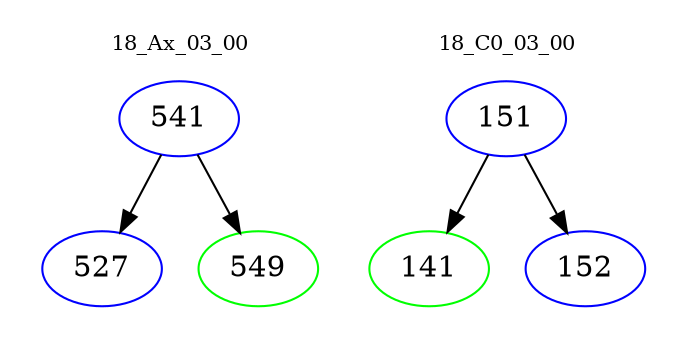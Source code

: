 digraph{
subgraph cluster_0 {
color = white
label = "18_Ax_03_00";
fontsize=10;
T0_541 [label="541", color="blue"]
T0_541 -> T0_527 [color="black"]
T0_527 [label="527", color="blue"]
T0_541 -> T0_549 [color="black"]
T0_549 [label="549", color="green"]
}
subgraph cluster_1 {
color = white
label = "18_C0_03_00";
fontsize=10;
T1_151 [label="151", color="blue"]
T1_151 -> T1_141 [color="black"]
T1_141 [label="141", color="green"]
T1_151 -> T1_152 [color="black"]
T1_152 [label="152", color="blue"]
}
}
